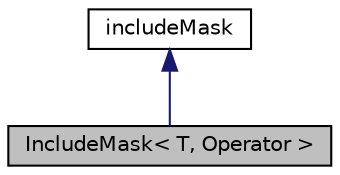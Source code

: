 digraph "IncludeMask&lt; T, Operator &gt;"
{
 // LATEX_PDF_SIZE
  edge [fontname="Helvetica",fontsize="10",labelfontname="Helvetica",labelfontsize="10"];
  node [fontname="Helvetica",fontsize="10",shape=record];
  Node1 [label="IncludeMask\< T, Operator \>",height=0.2,width=0.4,color="black", fillcolor="grey75", style="filled", fontcolor="black",tooltip=" "];
  Node2 -> Node1 [dir="back",color="midnightblue",fontsize="10",style="solid",fontname="Helvetica"];
  Node2 [label="includeMask",height=0.2,width=0.4,color="black", fillcolor="white", style="filled",URL="$classpFlow_1_1includeMask.html",tooltip=" "];
}
